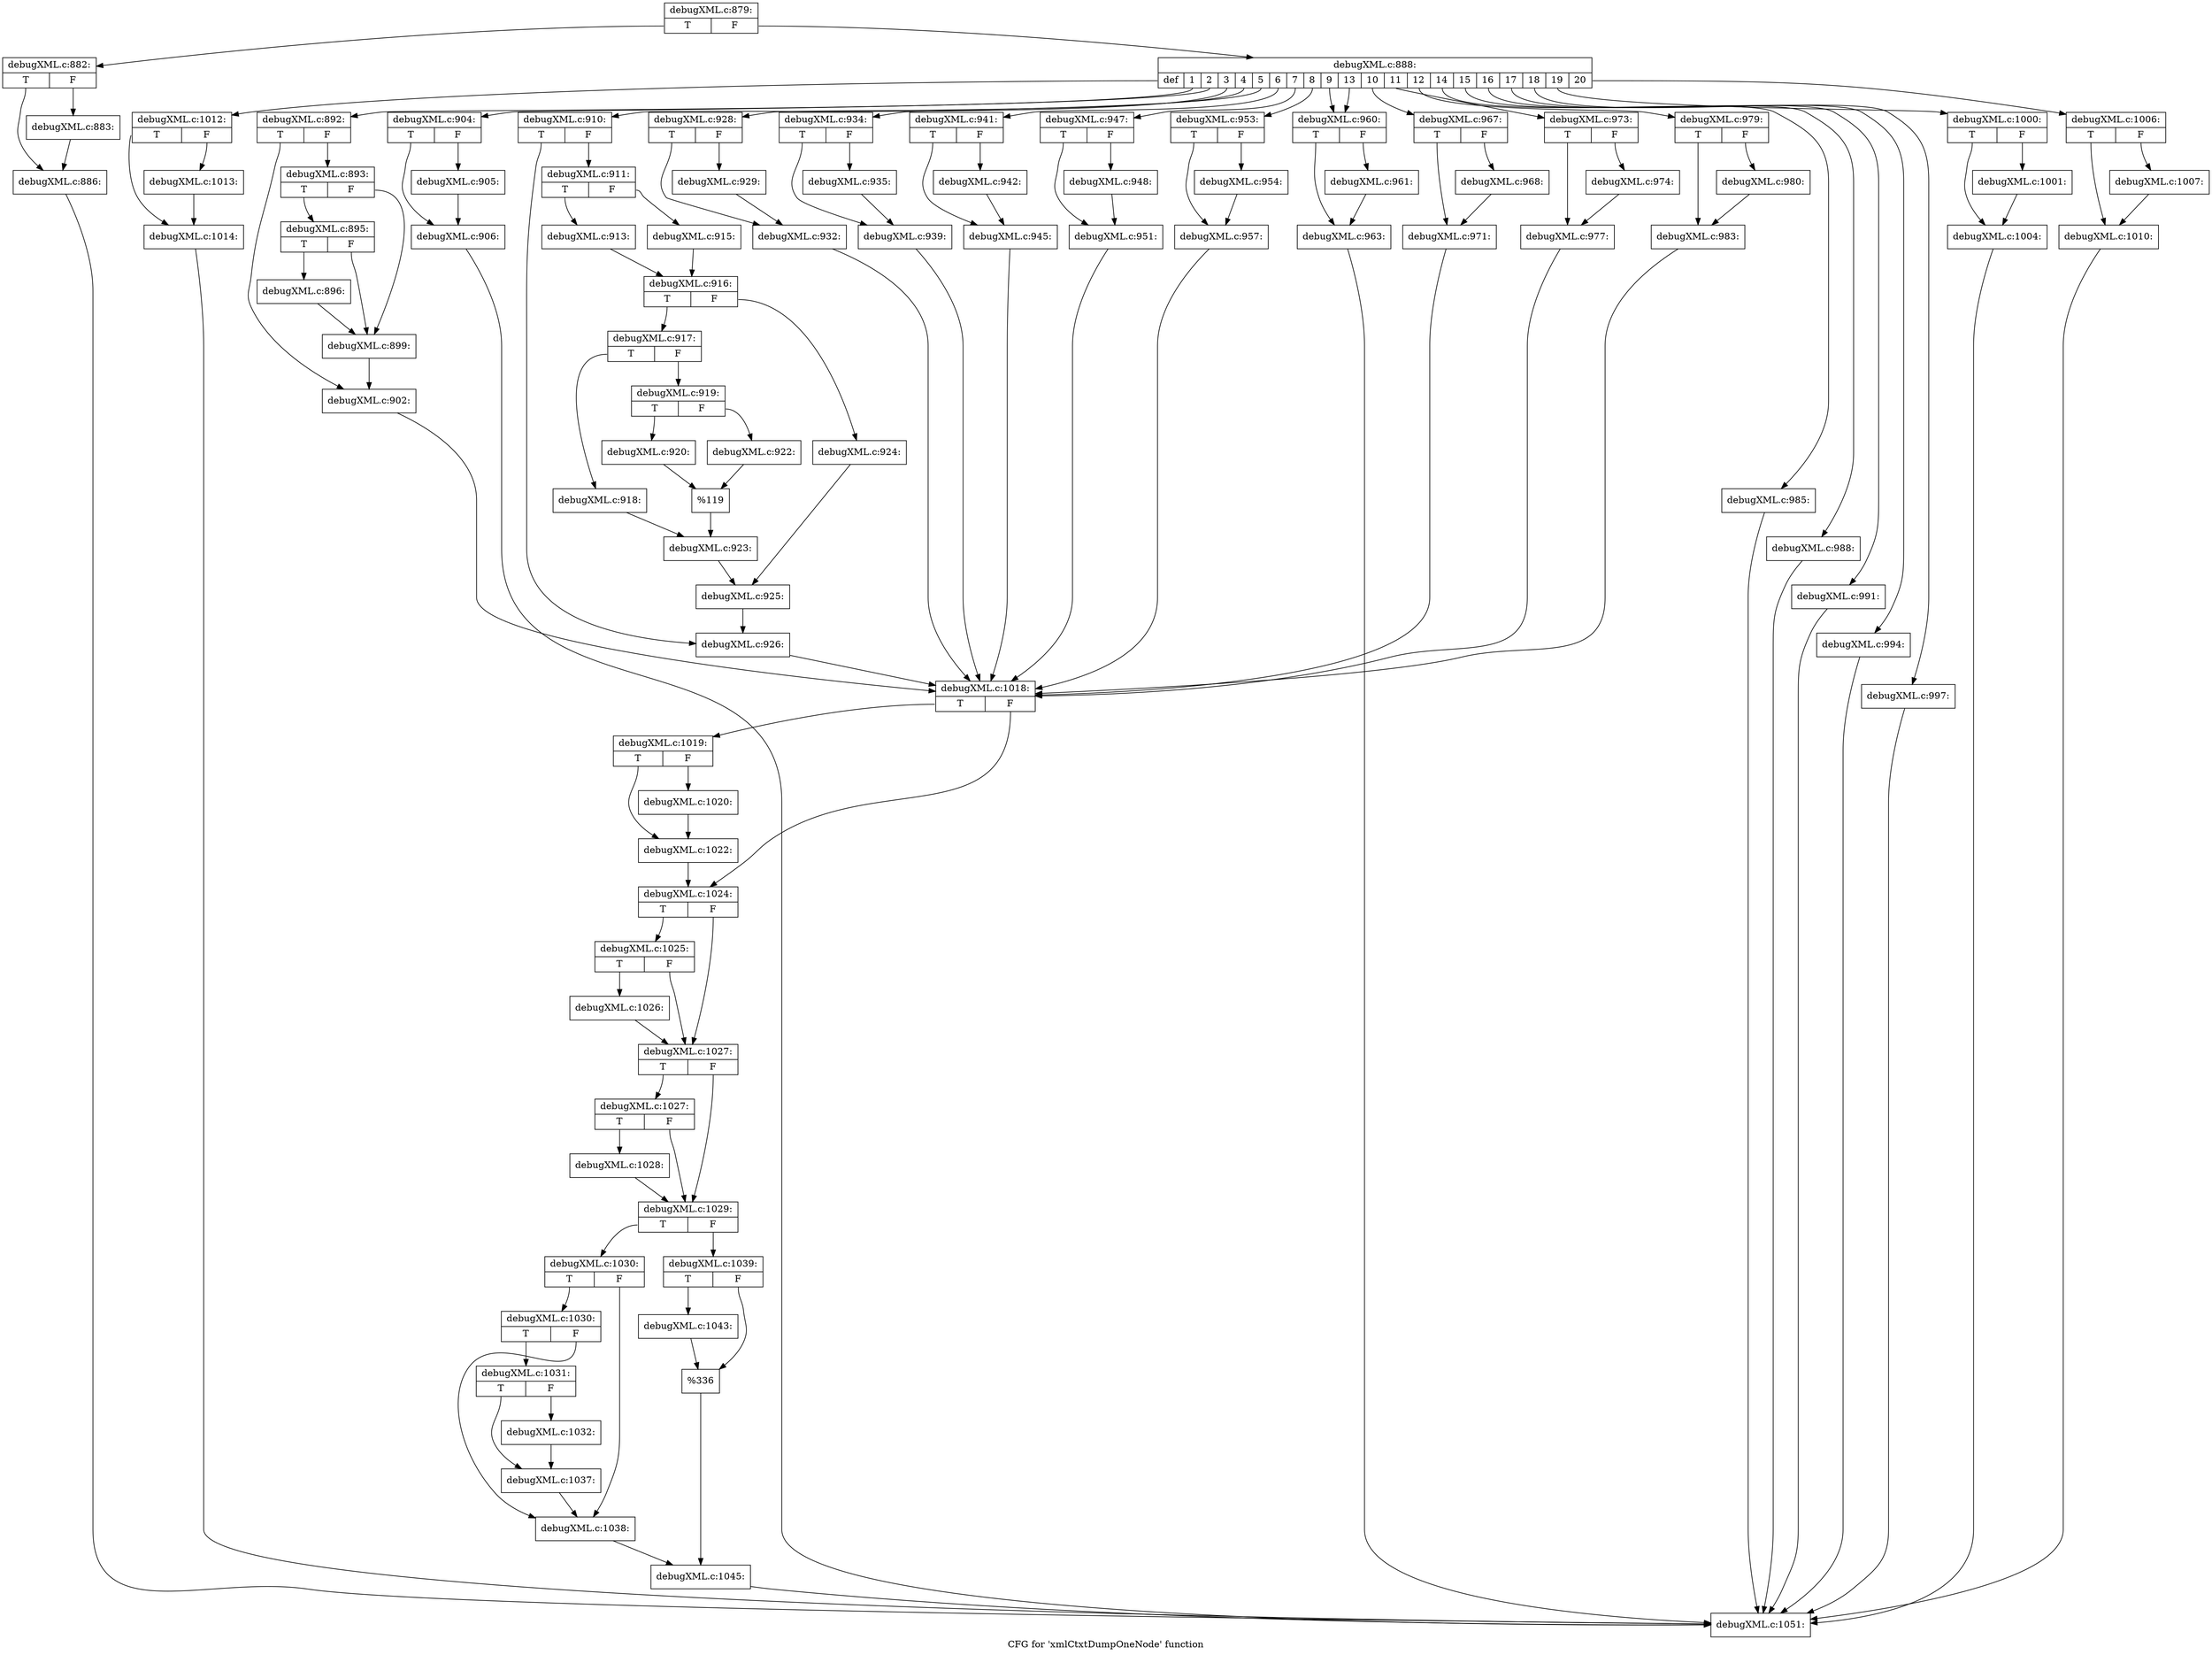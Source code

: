 digraph "CFG for 'xmlCtxtDumpOneNode' function" {
	label="CFG for 'xmlCtxtDumpOneNode' function";

	Node0x4aff020 [shape=record,label="{debugXML.c:879:|{<s0>T|<s1>F}}"];
	Node0x4aff020:s0 -> Node0x4aff960;
	Node0x4aff020:s1 -> Node0x4aff9b0;
	Node0x4aff960 [shape=record,label="{debugXML.c:882:|{<s0>T|<s1>F}}"];
	Node0x4aff960:s0 -> Node0x4affdc0;
	Node0x4aff960:s1 -> Node0x4affd70;
	Node0x4affd70 [shape=record,label="{debugXML.c:883:}"];
	Node0x4affd70 -> Node0x4affdc0;
	Node0x4affdc0 [shape=record,label="{debugXML.c:886:}"];
	Node0x4affdc0 -> Node0x4afe4a0;
	Node0x4aff9b0 [shape=record,label="{debugXML.c:888:|{<s0>def|<s1>1|<s2>2|<s3>3|<s4>4|<s5>5|<s6>6|<s7>7|<s8>8|<s9>9|<s10>13|<s11>10|<s12>11|<s13>12|<s14>14|<s15>15|<s16>16|<s17>17|<s18>18|<s19>19|<s20>20}}"];
	Node0x4aff9b0:s0 -> Node0x4b00d90;
	Node0x4aff9b0:s1 -> Node0x4b010d0;
	Node0x4aff9b0:s2 -> Node0x4b03610;
	Node0x4aff9b0:s3 -> Node0x4b04340;
	Node0x4aff9b0:s4 -> Node0x4b07ed0;
	Node0x4aff9b0:s5 -> Node0x4b08ad0;
	Node0x4aff9b0:s6 -> Node0x4b09960;
	Node0x4aff9b0:s7 -> Node0x4a46680;
	Node0x4aff9b0:s8 -> Node0x4b0c360;
	Node0x4aff9b0:s9 -> Node0x4b0cee0;
	Node0x4aff9b0:s10 -> Node0x4b0cee0;
	Node0x4aff9b0:s11 -> Node0x4b0dce0;
	Node0x4aff9b0:s12 -> Node0x4b0ed20;
	Node0x4aff9b0:s13 -> Node0x4b0f920;
	Node0x4aff9b0:s14 -> Node0x4b10520;
	Node0x4aff9b0:s15 -> Node0x48eeeb0;
	Node0x4aff9b0:s16 -> Node0x4b16950;
	Node0x4aff9b0:s17 -> Node0x4b10bd0;
	Node0x4aff9b0:s18 -> Node0x475b900;
	Node0x4aff9b0:s19 -> Node0x4b17270;
	Node0x4aff9b0:s20 -> Node0x4b188e0;
	Node0x4b010d0 [shape=record,label="{debugXML.c:892:|{<s0>T|<s1>F}}"];
	Node0x4b010d0:s0 -> Node0x4b01210;
	Node0x4b010d0:s1 -> Node0x4b011c0;
	Node0x4b011c0 [shape=record,label="{debugXML.c:893:|{<s0>T|<s1>F}}"];
	Node0x4b011c0:s0 -> Node0x4b01c90;
	Node0x4b011c0:s1 -> Node0x4b01c40;
	Node0x4b01c90 [shape=record,label="{debugXML.c:895:|{<s0>T|<s1>F}}"];
	Node0x4b01c90:s0 -> Node0x4b01bf0;
	Node0x4b01c90:s1 -> Node0x4b01c40;
	Node0x4b01bf0 [shape=record,label="{debugXML.c:896:}"];
	Node0x4b01bf0 -> Node0x4b01c40;
	Node0x4b01c40 [shape=record,label="{debugXML.c:899:}"];
	Node0x4b01c40 -> Node0x4b01210;
	Node0x4b01210 [shape=record,label="{debugXML.c:902:}"];
	Node0x4b01210 -> Node0x4b00b80;
	Node0x4b03610 [shape=record,label="{debugXML.c:904:|{<s0>T|<s1>F}}"];
	Node0x4b03610:s0 -> Node0x4b03750;
	Node0x4b03610:s1 -> Node0x4b03700;
	Node0x4b03700 [shape=record,label="{debugXML.c:905:}"];
	Node0x4b03700 -> Node0x4b03750;
	Node0x4b03750 [shape=record,label="{debugXML.c:906:}"];
	Node0x4b03750 -> Node0x4afe4a0;
	Node0x4b04340 [shape=record,label="{debugXML.c:910:|{<s0>T|<s1>F}}"];
	Node0x4b04340:s0 -> Node0x4b04480;
	Node0x4b04340:s1 -> Node0x4b04430;
	Node0x4b04430 [shape=record,label="{debugXML.c:911:|{<s0>T|<s1>F}}"];
	Node0x4b04430:s0 -> Node0x4b04a00;
	Node0x4b04430:s1 -> Node0x4b04aa0;
	Node0x4b04a00 [shape=record,label="{debugXML.c:913:}"];
	Node0x4b04a00 -> Node0x4b04a50;
	Node0x4b04aa0 [shape=record,label="{debugXML.c:915:}"];
	Node0x4b04aa0 -> Node0x4b04a50;
	Node0x4b04a50 [shape=record,label="{debugXML.c:916:|{<s0>T|<s1>F}}"];
	Node0x4b04a50:s0 -> Node0x4b05870;
	Node0x4b04a50:s1 -> Node0x4b05910;
	Node0x4b05870 [shape=record,label="{debugXML.c:917:|{<s0>T|<s1>F}}"];
	Node0x4b05870:s0 -> Node0x4b05e20;
	Node0x4b05870:s1 -> Node0x4b05ec0;
	Node0x4b05e20 [shape=record,label="{debugXML.c:918:}"];
	Node0x4b05e20 -> Node0x4b05e70;
	Node0x4b05ec0 [shape=record,label="{debugXML.c:919:|{<s0>T|<s1>F}}"];
	Node0x4b05ec0:s0 -> Node0x4b069c0;
	Node0x4b05ec0:s1 -> Node0x4b06a60;
	Node0x4b069c0 [shape=record,label="{debugXML.c:920:}"];
	Node0x4b069c0 -> Node0x4b06a10;
	Node0x4b06a60 [shape=record,label="{debugXML.c:922:}"];
	Node0x4b06a60 -> Node0x4b06a10;
	Node0x4b06a10 [shape=record,label="{%119}"];
	Node0x4b06a10 -> Node0x4b05e70;
	Node0x4b05e70 [shape=record,label="{debugXML.c:923:}"];
	Node0x4b05e70 -> Node0x4b058c0;
	Node0x4b05910 [shape=record,label="{debugXML.c:924:}"];
	Node0x4b05910 -> Node0x4b058c0;
	Node0x4b058c0 [shape=record,label="{debugXML.c:925:}"];
	Node0x4b058c0 -> Node0x4b04480;
	Node0x4b04480 [shape=record,label="{debugXML.c:926:}"];
	Node0x4b04480 -> Node0x4b00b80;
	Node0x4b07ed0 [shape=record,label="{debugXML.c:928:|{<s0>T|<s1>F}}"];
	Node0x4b07ed0:s0 -> Node0x4b08010;
	Node0x4b07ed0:s1 -> Node0x4b07fc0;
	Node0x4b07fc0 [shape=record,label="{debugXML.c:929:}"];
	Node0x4b07fc0 -> Node0x4b08010;
	Node0x4b08010 [shape=record,label="{debugXML.c:932:}"];
	Node0x4b08010 -> Node0x4b00b80;
	Node0x4b08ad0 [shape=record,label="{debugXML.c:934:|{<s0>T|<s1>F}}"];
	Node0x4b08ad0:s0 -> Node0x4b08c10;
	Node0x4b08ad0:s1 -> Node0x4b08bc0;
	Node0x4b08bc0 [shape=record,label="{debugXML.c:935:}"];
	Node0x4b08bc0 -> Node0x4b08c10;
	Node0x4b08c10 [shape=record,label="{debugXML.c:939:}"];
	Node0x4b08c10 -> Node0x4b00b80;
	Node0x4b09960 [shape=record,label="{debugXML.c:941:|{<s0>T|<s1>F}}"];
	Node0x4b09960:s0 -> Node0x4a45bf0;
	Node0x4b09960:s1 -> Node0x4b094e0;
	Node0x4b094e0 [shape=record,label="{debugXML.c:942:}"];
	Node0x4b094e0 -> Node0x4a45bf0;
	Node0x4a45bf0 [shape=record,label="{debugXML.c:945:}"];
	Node0x4a45bf0 -> Node0x4b00b80;
	Node0x4a46680 [shape=record,label="{debugXML.c:947:|{<s0>T|<s1>F}}"];
	Node0x4a46680:s0 -> Node0x4a467c0;
	Node0x4a46680:s1 -> Node0x4a46770;
	Node0x4a46770 [shape=record,label="{debugXML.c:948:}"];
	Node0x4a46770 -> Node0x4a467c0;
	Node0x4a467c0 [shape=record,label="{debugXML.c:951:}"];
	Node0x4a467c0 -> Node0x4b00b80;
	Node0x4b0c360 [shape=record,label="{debugXML.c:953:|{<s0>T|<s1>F}}"];
	Node0x4b0c360:s0 -> Node0x4b0c4a0;
	Node0x4b0c360:s1 -> Node0x4b0c450;
	Node0x4b0c450 [shape=record,label="{debugXML.c:954:}"];
	Node0x4b0c450 -> Node0x4b0c4a0;
	Node0x4b0c4a0 [shape=record,label="{debugXML.c:957:}"];
	Node0x4b0c4a0 -> Node0x4b00b80;
	Node0x4b0cee0 [shape=record,label="{debugXML.c:960:|{<s0>T|<s1>F}}"];
	Node0x4b0cee0:s0 -> Node0x4b0d020;
	Node0x4b0cee0:s1 -> Node0x4b0cfd0;
	Node0x4b0cfd0 [shape=record,label="{debugXML.c:961:}"];
	Node0x4b0cfd0 -> Node0x4b0d020;
	Node0x4b0d020 [shape=record,label="{debugXML.c:963:}"];
	Node0x4b0d020 -> Node0x4afe4a0;
	Node0x4b0dce0 [shape=record,label="{debugXML.c:967:|{<s0>T|<s1>F}}"];
	Node0x4b0dce0:s0 -> Node0x4b00f30;
	Node0x4b0dce0:s1 -> Node0x4b00ee0;
	Node0x4b00ee0 [shape=record,label="{debugXML.c:968:}"];
	Node0x4b00ee0 -> Node0x4b00f30;
	Node0x4b00f30 [shape=record,label="{debugXML.c:971:}"];
	Node0x4b00f30 -> Node0x4b00b80;
	Node0x4b0ed20 [shape=record,label="{debugXML.c:973:|{<s0>T|<s1>F}}"];
	Node0x4b0ed20:s0 -> Node0x4b0ee60;
	Node0x4b0ed20:s1 -> Node0x4b0ee10;
	Node0x4b0ee10 [shape=record,label="{debugXML.c:974:}"];
	Node0x4b0ee10 -> Node0x4b0ee60;
	Node0x4b0ee60 [shape=record,label="{debugXML.c:977:}"];
	Node0x4b0ee60 -> Node0x4b00b80;
	Node0x4b0f920 [shape=record,label="{debugXML.c:979:|{<s0>T|<s1>F}}"];
	Node0x4b0f920:s0 -> Node0x4b0fa60;
	Node0x4b0f920:s1 -> Node0x4b0fa10;
	Node0x4b0fa10 [shape=record,label="{debugXML.c:980:}"];
	Node0x4b0fa10 -> Node0x4b0fa60;
	Node0x4b0fa60 [shape=record,label="{debugXML.c:983:}"];
	Node0x4b0fa60 -> Node0x4b00b80;
	Node0x4b10520 [shape=record,label="{debugXML.c:985:}"];
	Node0x4b10520 -> Node0x4afe4a0;
	Node0x48eeeb0 [shape=record,label="{debugXML.c:988:}"];
	Node0x48eeeb0 -> Node0x4afe4a0;
	Node0x4b16950 [shape=record,label="{debugXML.c:991:}"];
	Node0x4b16950 -> Node0x4afe4a0;
	Node0x4b10bd0 [shape=record,label="{debugXML.c:994:}"];
	Node0x4b10bd0 -> Node0x4afe4a0;
	Node0x475b900 [shape=record,label="{debugXML.c:997:}"];
	Node0x475b900 -> Node0x4afe4a0;
	Node0x4b17270 [shape=record,label="{debugXML.c:1000:|{<s0>T|<s1>F}}"];
	Node0x4b17270:s0 -> Node0x4b18110;
	Node0x4b17270:s1 -> Node0x4b180c0;
	Node0x4b180c0 [shape=record,label="{debugXML.c:1001:}"];
	Node0x4b180c0 -> Node0x4b18110;
	Node0x4b18110 [shape=record,label="{debugXML.c:1004:}"];
	Node0x4b18110 -> Node0x4afe4a0;
	Node0x4b188e0 [shape=record,label="{debugXML.c:1006:|{<s0>T|<s1>F}}"];
	Node0x4b188e0:s0 -> Node0x4b189e0;
	Node0x4b188e0:s1 -> Node0x4b18990;
	Node0x4b18990 [shape=record,label="{debugXML.c:1007:}"];
	Node0x4b18990 -> Node0x4b189e0;
	Node0x4b189e0 [shape=record,label="{debugXML.c:1010:}"];
	Node0x4b189e0 -> Node0x4afe4a0;
	Node0x4b00d90 [shape=record,label="{debugXML.c:1012:|{<s0>T|<s1>F}}"];
	Node0x4b00d90:s0 -> Node0x4b194d0;
	Node0x4b00d90:s1 -> Node0x4b19480;
	Node0x4b19480 [shape=record,label="{debugXML.c:1013:}"];
	Node0x4b19480 -> Node0x4b194d0;
	Node0x4b194d0 [shape=record,label="{debugXML.c:1014:}"];
	Node0x4b194d0 -> Node0x4afe4a0;
	Node0x4b00b80 [shape=record,label="{debugXML.c:1018:|{<s0>T|<s1>F}}"];
	Node0x4b00b80:s0 -> Node0x4b19ed0;
	Node0x4b00b80:s1 -> Node0x4b19f20;
	Node0x4b19ed0 [shape=record,label="{debugXML.c:1019:|{<s0>T|<s1>F}}"];
	Node0x4b19ed0:s0 -> Node0x4b1a3e0;
	Node0x4b19ed0:s1 -> Node0x4b1a390;
	Node0x4b1a390 [shape=record,label="{debugXML.c:1020:}"];
	Node0x4b1a390 -> Node0x4b1a3e0;
	Node0x4b1a3e0 [shape=record,label="{debugXML.c:1022:}"];
	Node0x4b1a3e0 -> Node0x4b19f20;
	Node0x4b19f20 [shape=record,label="{debugXML.c:1024:|{<s0>T|<s1>F}}"];
	Node0x4b19f20:s0 -> Node0x4b1b210;
	Node0x4b19f20:s1 -> Node0x4b1b1c0;
	Node0x4b1b210 [shape=record,label="{debugXML.c:1025:|{<s0>T|<s1>F}}"];
	Node0x4b1b210:s0 -> Node0x4b1b170;
	Node0x4b1b210:s1 -> Node0x4b1b1c0;
	Node0x4b1b170 [shape=record,label="{debugXML.c:1026:}"];
	Node0x4b1b170 -> Node0x4b1b1c0;
	Node0x4b1b1c0 [shape=record,label="{debugXML.c:1027:|{<s0>T|<s1>F}}"];
	Node0x4b1b1c0:s0 -> Node0x4b1c3b0;
	Node0x4b1b1c0:s1 -> Node0x4b1c360;
	Node0x4b1c3b0 [shape=record,label="{debugXML.c:1027:|{<s0>T|<s1>F}}"];
	Node0x4b1c3b0:s0 -> Node0x4b1bee0;
	Node0x4b1c3b0:s1 -> Node0x4b1c360;
	Node0x4b1bee0 [shape=record,label="{debugXML.c:1028:}"];
	Node0x4b1bee0 -> Node0x4b1c360;
	Node0x4b1c360 [shape=record,label="{debugXML.c:1029:|{<s0>T|<s1>F}}"];
	Node0x4b1c360:s0 -> Node0x4b1cc90;
	Node0x4b1c360:s1 -> Node0x4b1cd30;
	Node0x4b1cc90 [shape=record,label="{debugXML.c:1030:|{<s0>T|<s1>F}}"];
	Node0x4b1cc90:s0 -> Node0x4b1d240;
	Node0x4b1cc90:s1 -> Node0x4b1d1f0;
	Node0x4b1d240 [shape=record,label="{debugXML.c:1030:|{<s0>T|<s1>F}}"];
	Node0x4b1d240:s0 -> Node0x4b1d1a0;
	Node0x4b1d240:s1 -> Node0x4b1d1f0;
	Node0x4b1d1a0 [shape=record,label="{debugXML.c:1031:|{<s0>T|<s1>F}}"];
	Node0x4b1d1a0:s0 -> Node0x4b1da00;
	Node0x4b1d1a0:s1 -> Node0x4b1d9b0;
	Node0x4b1d9b0 [shape=record,label="{debugXML.c:1032:}"];
	Node0x4b1d9b0 -> Node0x4b1da00;
	Node0x4b1da00 [shape=record,label="{debugXML.c:1037:}"];
	Node0x4b1da00 -> Node0x4b1d1f0;
	Node0x4b1d1f0 [shape=record,label="{debugXML.c:1038:}"];
	Node0x4b1d1f0 -> Node0x4b1cce0;
	Node0x4b1cd30 [shape=record,label="{debugXML.c:1039:|{<s0>T|<s1>F}}"];
	Node0x4b1cd30:s0 -> Node0x4b20480;
	Node0x4b1cd30:s1 -> Node0x4b20a80;
	Node0x4b20480 [shape=record,label="{debugXML.c:1043:}"];
	Node0x4b20480 -> Node0x4b20a80;
	Node0x4b20a80 [shape=record,label="{%336}"];
	Node0x4b20a80 -> Node0x4b1cce0;
	Node0x4b1cce0 [shape=record,label="{debugXML.c:1045:}"];
	Node0x4b1cce0 -> Node0x4afe4a0;
	Node0x4afe4a0 [shape=record,label="{debugXML.c:1051:}"];
}
